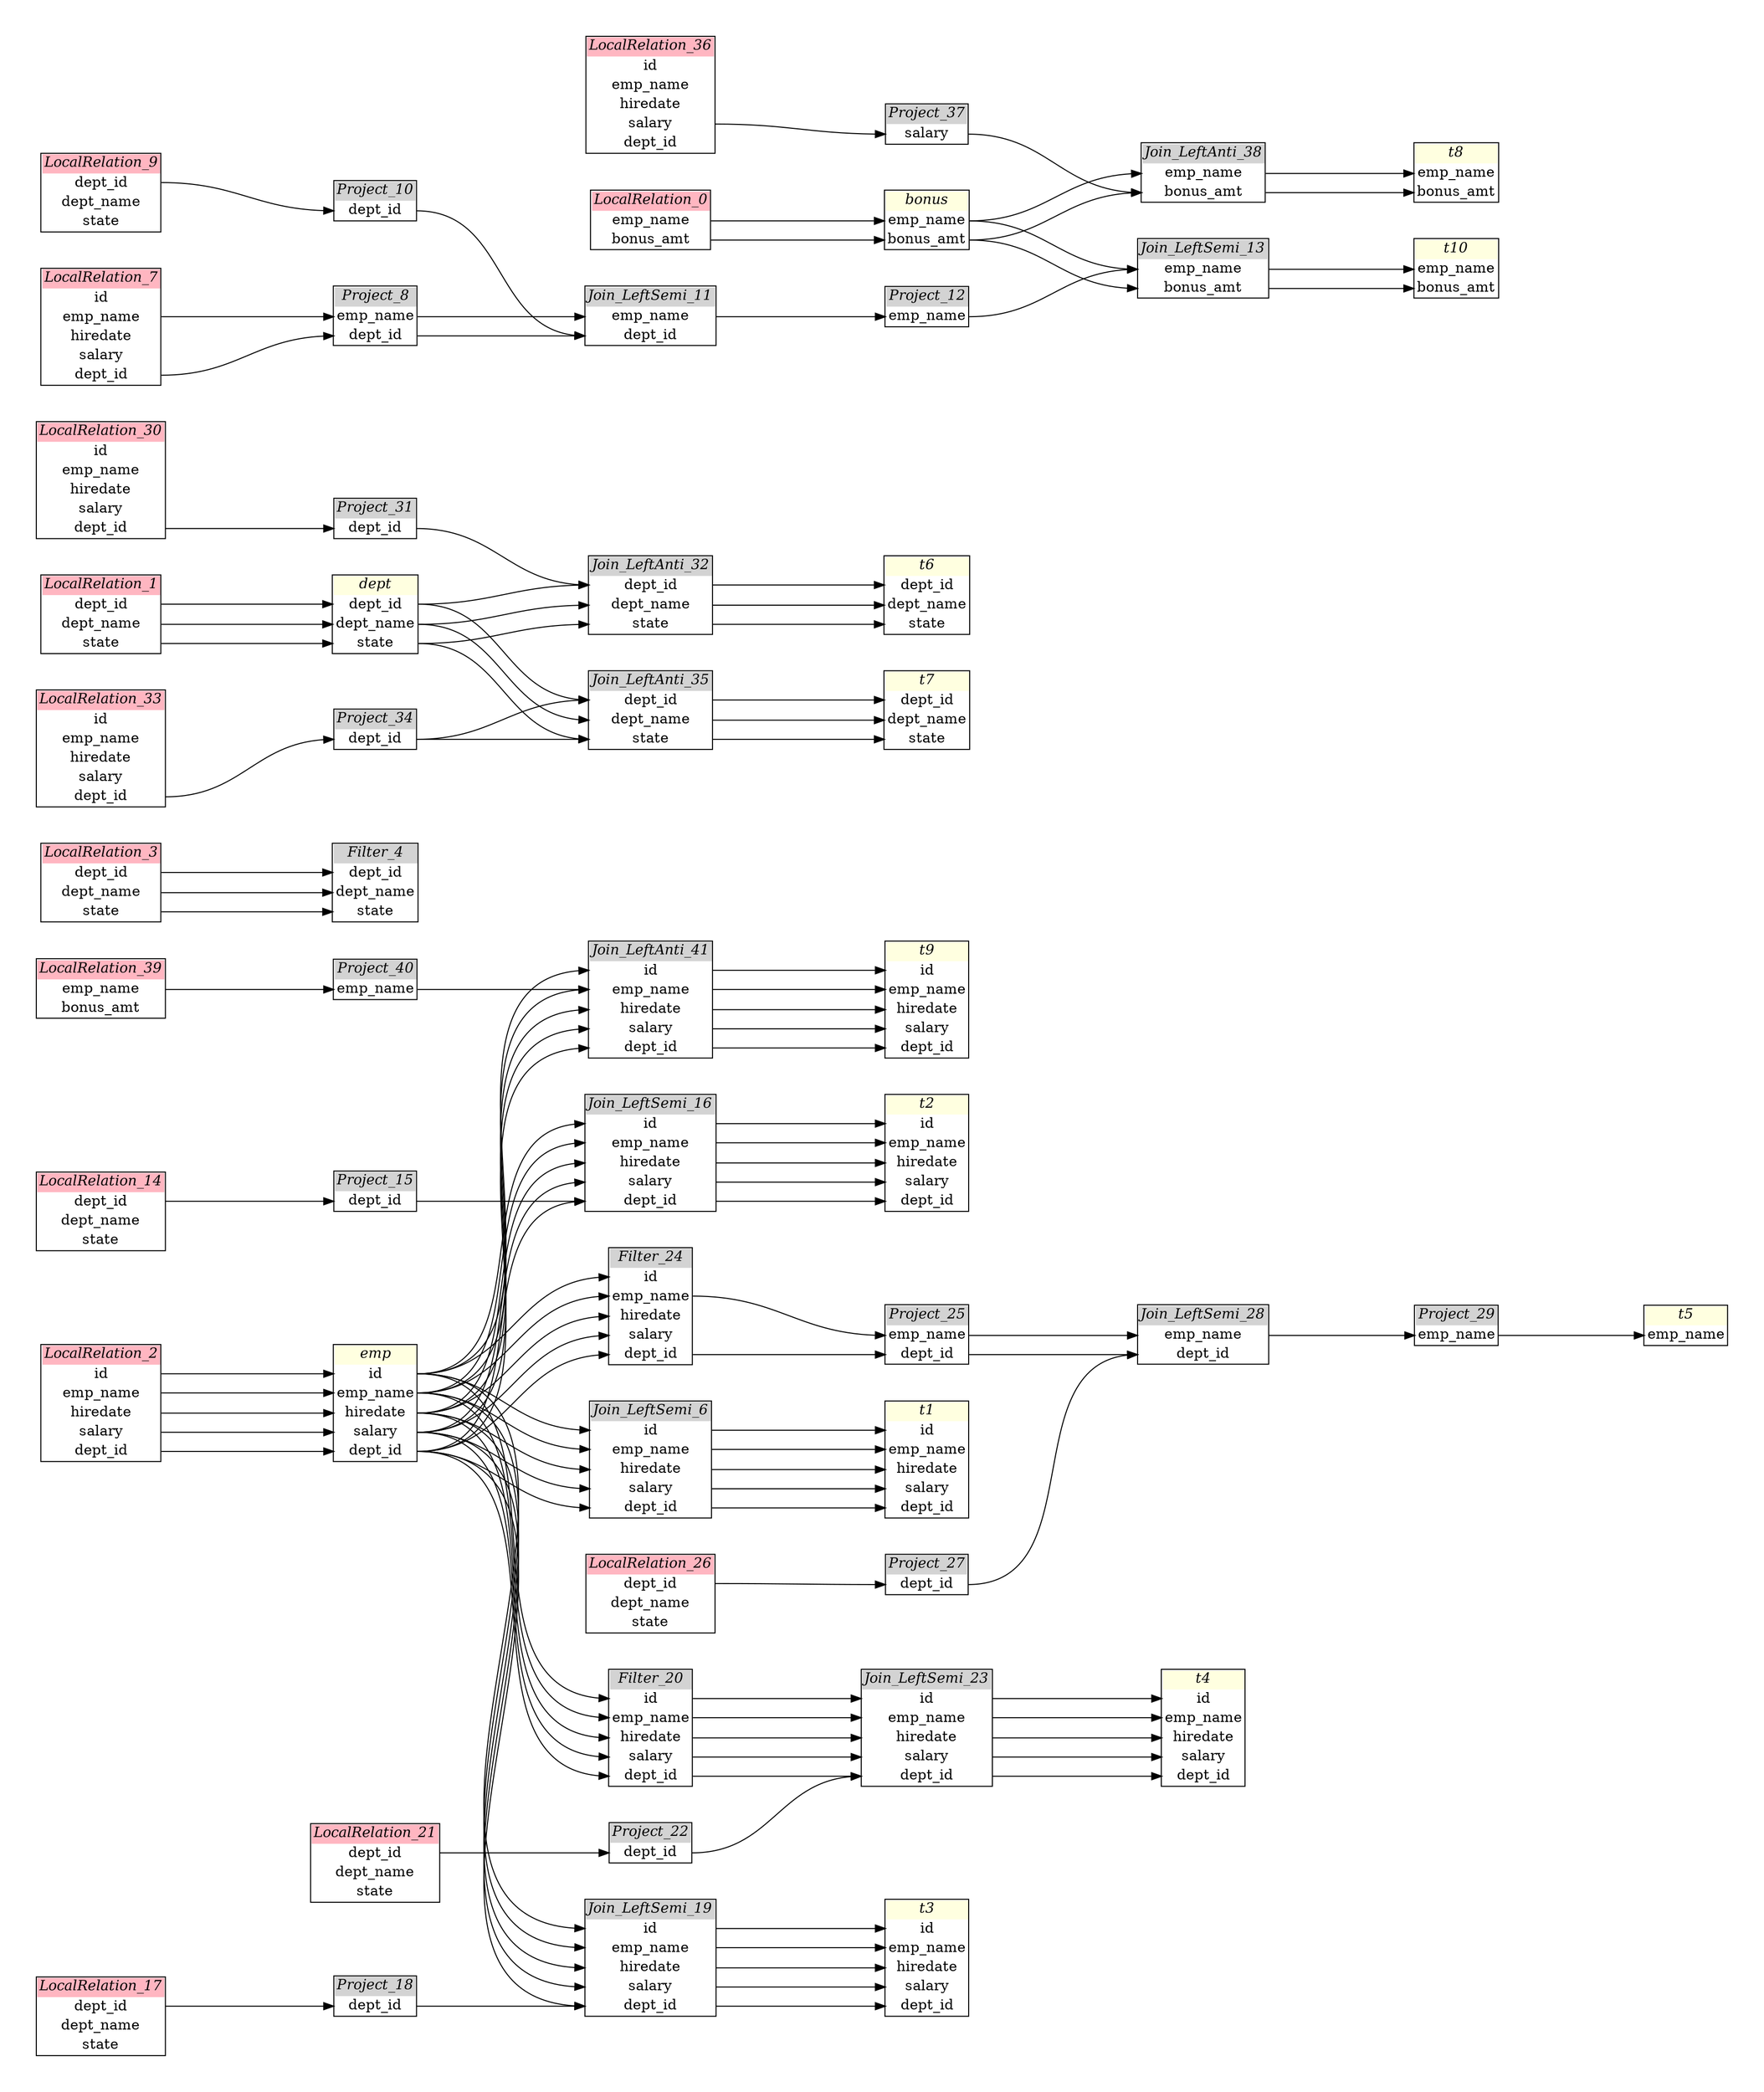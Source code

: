 // Automatically generated by SQLFlowTestSuite


digraph {
  graph [pad="0.5", nodesep="0.5", ranksep="2", fontname="Helvetica"];
  node [shape=plain]
  rankdir=LR;

  
"Filter_20" [label=<
<table border="1" cellborder="0" cellspacing="0">
  <tr><td bgcolor="lightgray" port="nodeName"><i>Filter_20</i></td></tr>
  <tr><td port="0">id</td></tr>
<tr><td port="1">emp_name</td></tr>
<tr><td port="2">hiredate</td></tr>
<tr><td port="3">salary</td></tr>
<tr><td port="4">dept_id</td></tr>
</table>>];
     

"Filter_24" [label=<
<table border="1" cellborder="0" cellspacing="0">
  <tr><td bgcolor="lightgray" port="nodeName"><i>Filter_24</i></td></tr>
  <tr><td port="0">id</td></tr>
<tr><td port="1">emp_name</td></tr>
<tr><td port="2">hiredate</td></tr>
<tr><td port="3">salary</td></tr>
<tr><td port="4">dept_id</td></tr>
</table>>];
     

"Filter_4" [label=<
<table border="1" cellborder="0" cellspacing="0">
  <tr><td bgcolor="lightgray" port="nodeName"><i>Filter_4</i></td></tr>
  <tr><td port="0">dept_id</td></tr>
<tr><td port="1">dept_name</td></tr>
<tr><td port="2">state</td></tr>
</table>>];
     

"Join_LeftAnti_32" [label=<
<table border="1" cellborder="0" cellspacing="0">
  <tr><td bgcolor="lightgray" port="nodeName"><i>Join_LeftAnti_32</i></td></tr>
  <tr><td port="0">dept_id</td></tr>
<tr><td port="1">dept_name</td></tr>
<tr><td port="2">state</td></tr>
</table>>];
     

"Join_LeftAnti_35" [label=<
<table border="1" cellborder="0" cellspacing="0">
  <tr><td bgcolor="lightgray" port="nodeName"><i>Join_LeftAnti_35</i></td></tr>
  <tr><td port="0">dept_id</td></tr>
<tr><td port="1">dept_name</td></tr>
<tr><td port="2">state</td></tr>
</table>>];
     

"Join_LeftAnti_38" [label=<
<table border="1" cellborder="0" cellspacing="0">
  <tr><td bgcolor="lightgray" port="nodeName"><i>Join_LeftAnti_38</i></td></tr>
  <tr><td port="0">emp_name</td></tr>
<tr><td port="1">bonus_amt</td></tr>
</table>>];
     

"Join_LeftAnti_41" [label=<
<table border="1" cellborder="0" cellspacing="0">
  <tr><td bgcolor="lightgray" port="nodeName"><i>Join_LeftAnti_41</i></td></tr>
  <tr><td port="0">id</td></tr>
<tr><td port="1">emp_name</td></tr>
<tr><td port="2">hiredate</td></tr>
<tr><td port="3">salary</td></tr>
<tr><td port="4">dept_id</td></tr>
</table>>];
     

"Join_LeftSemi_11" [label=<
<table border="1" cellborder="0" cellspacing="0">
  <tr><td bgcolor="lightgray" port="nodeName"><i>Join_LeftSemi_11</i></td></tr>
  <tr><td port="0">emp_name</td></tr>
<tr><td port="1">dept_id</td></tr>
</table>>];
     

"Join_LeftSemi_13" [label=<
<table border="1" cellborder="0" cellspacing="0">
  <tr><td bgcolor="lightgray" port="nodeName"><i>Join_LeftSemi_13</i></td></tr>
  <tr><td port="0">emp_name</td></tr>
<tr><td port="1">bonus_amt</td></tr>
</table>>];
     

"Join_LeftSemi_16" [label=<
<table border="1" cellborder="0" cellspacing="0">
  <tr><td bgcolor="lightgray" port="nodeName"><i>Join_LeftSemi_16</i></td></tr>
  <tr><td port="0">id</td></tr>
<tr><td port="1">emp_name</td></tr>
<tr><td port="2">hiredate</td></tr>
<tr><td port="3">salary</td></tr>
<tr><td port="4">dept_id</td></tr>
</table>>];
     

"Join_LeftSemi_19" [label=<
<table border="1" cellborder="0" cellspacing="0">
  <tr><td bgcolor="lightgray" port="nodeName"><i>Join_LeftSemi_19</i></td></tr>
  <tr><td port="0">id</td></tr>
<tr><td port="1">emp_name</td></tr>
<tr><td port="2">hiredate</td></tr>
<tr><td port="3">salary</td></tr>
<tr><td port="4">dept_id</td></tr>
</table>>];
     

"Join_LeftSemi_23" [label=<
<table border="1" cellborder="0" cellspacing="0">
  <tr><td bgcolor="lightgray" port="nodeName"><i>Join_LeftSemi_23</i></td></tr>
  <tr><td port="0">id</td></tr>
<tr><td port="1">emp_name</td></tr>
<tr><td port="2">hiredate</td></tr>
<tr><td port="3">salary</td></tr>
<tr><td port="4">dept_id</td></tr>
</table>>];
     

"Join_LeftSemi_28" [label=<
<table border="1" cellborder="0" cellspacing="0">
  <tr><td bgcolor="lightgray" port="nodeName"><i>Join_LeftSemi_28</i></td></tr>
  <tr><td port="0">emp_name</td></tr>
<tr><td port="1">dept_id</td></tr>
</table>>];
     

"Join_LeftSemi_6" [label=<
<table border="1" cellborder="0" cellspacing="0">
  <tr><td bgcolor="lightgray" port="nodeName"><i>Join_LeftSemi_6</i></td></tr>
  <tr><td port="0">id</td></tr>
<tr><td port="1">emp_name</td></tr>
<tr><td port="2">hiredate</td></tr>
<tr><td port="3">salary</td></tr>
<tr><td port="4">dept_id</td></tr>
</table>>];
     

"LocalRelation_0" [label=<
<table border="1" cellborder="0" cellspacing="0">
  <tr><td bgcolor="lightpink" port="nodeName"><i>LocalRelation_0</i></td></tr>
  <tr><td port="0">emp_name</td></tr>
<tr><td port="1">bonus_amt</td></tr>
</table>>];
     

"LocalRelation_1" [label=<
<table border="1" cellborder="0" cellspacing="0">
  <tr><td bgcolor="lightpink" port="nodeName"><i>LocalRelation_1</i></td></tr>
  <tr><td port="0">dept_id</td></tr>
<tr><td port="1">dept_name</td></tr>
<tr><td port="2">state</td></tr>
</table>>];
     

"LocalRelation_14" [label=<
<table border="1" cellborder="0" cellspacing="0">
  <tr><td bgcolor="lightpink" port="nodeName"><i>LocalRelation_14</i></td></tr>
  <tr><td port="0">dept_id</td></tr>
<tr><td port="1">dept_name</td></tr>
<tr><td port="2">state</td></tr>
</table>>];
     

"LocalRelation_17" [label=<
<table border="1" cellborder="0" cellspacing="0">
  <tr><td bgcolor="lightpink" port="nodeName"><i>LocalRelation_17</i></td></tr>
  <tr><td port="0">dept_id</td></tr>
<tr><td port="1">dept_name</td></tr>
<tr><td port="2">state</td></tr>
</table>>];
     

"LocalRelation_2" [label=<
<table border="1" cellborder="0" cellspacing="0">
  <tr><td bgcolor="lightpink" port="nodeName"><i>LocalRelation_2</i></td></tr>
  <tr><td port="0">id</td></tr>
<tr><td port="1">emp_name</td></tr>
<tr><td port="2">hiredate</td></tr>
<tr><td port="3">salary</td></tr>
<tr><td port="4">dept_id</td></tr>
</table>>];
     

"LocalRelation_21" [label=<
<table border="1" cellborder="0" cellspacing="0">
  <tr><td bgcolor="lightpink" port="nodeName"><i>LocalRelation_21</i></td></tr>
  <tr><td port="0">dept_id</td></tr>
<tr><td port="1">dept_name</td></tr>
<tr><td port="2">state</td></tr>
</table>>];
     

"LocalRelation_26" [label=<
<table border="1" cellborder="0" cellspacing="0">
  <tr><td bgcolor="lightpink" port="nodeName"><i>LocalRelation_26</i></td></tr>
  <tr><td port="0">dept_id</td></tr>
<tr><td port="1">dept_name</td></tr>
<tr><td port="2">state</td></tr>
</table>>];
     

"LocalRelation_3" [label=<
<table border="1" cellborder="0" cellspacing="0">
  <tr><td bgcolor="lightpink" port="nodeName"><i>LocalRelation_3</i></td></tr>
  <tr><td port="0">dept_id</td></tr>
<tr><td port="1">dept_name</td></tr>
<tr><td port="2">state</td></tr>
</table>>];
     

"LocalRelation_30" [label=<
<table border="1" cellborder="0" cellspacing="0">
  <tr><td bgcolor="lightpink" port="nodeName"><i>LocalRelation_30</i></td></tr>
  <tr><td port="0">id</td></tr>
<tr><td port="1">emp_name</td></tr>
<tr><td port="2">hiredate</td></tr>
<tr><td port="3">salary</td></tr>
<tr><td port="4">dept_id</td></tr>
</table>>];
     

"LocalRelation_33" [label=<
<table border="1" cellborder="0" cellspacing="0">
  <tr><td bgcolor="lightpink" port="nodeName"><i>LocalRelation_33</i></td></tr>
  <tr><td port="0">id</td></tr>
<tr><td port="1">emp_name</td></tr>
<tr><td port="2">hiredate</td></tr>
<tr><td port="3">salary</td></tr>
<tr><td port="4">dept_id</td></tr>
</table>>];
     

"LocalRelation_36" [label=<
<table border="1" cellborder="0" cellspacing="0">
  <tr><td bgcolor="lightpink" port="nodeName"><i>LocalRelation_36</i></td></tr>
  <tr><td port="0">id</td></tr>
<tr><td port="1">emp_name</td></tr>
<tr><td port="2">hiredate</td></tr>
<tr><td port="3">salary</td></tr>
<tr><td port="4">dept_id</td></tr>
</table>>];
     

"LocalRelation_39" [label=<
<table border="1" cellborder="0" cellspacing="0">
  <tr><td bgcolor="lightpink" port="nodeName"><i>LocalRelation_39</i></td></tr>
  <tr><td port="0">emp_name</td></tr>
<tr><td port="1">bonus_amt</td></tr>
</table>>];
     

"LocalRelation_7" [label=<
<table border="1" cellborder="0" cellspacing="0">
  <tr><td bgcolor="lightpink" port="nodeName"><i>LocalRelation_7</i></td></tr>
  <tr><td port="0">id</td></tr>
<tr><td port="1">emp_name</td></tr>
<tr><td port="2">hiredate</td></tr>
<tr><td port="3">salary</td></tr>
<tr><td port="4">dept_id</td></tr>
</table>>];
     

"LocalRelation_9" [label=<
<table border="1" cellborder="0" cellspacing="0">
  <tr><td bgcolor="lightpink" port="nodeName"><i>LocalRelation_9</i></td></tr>
  <tr><td port="0">dept_id</td></tr>
<tr><td port="1">dept_name</td></tr>
<tr><td port="2">state</td></tr>
</table>>];
     

"Project_10" [label=<
<table border="1" cellborder="0" cellspacing="0">
  <tr><td bgcolor="lightgray" port="nodeName"><i>Project_10</i></td></tr>
  <tr><td port="0">dept_id</td></tr>
</table>>];
     

"Project_12" [label=<
<table border="1" cellborder="0" cellspacing="0">
  <tr><td bgcolor="lightgray" port="nodeName"><i>Project_12</i></td></tr>
  <tr><td port="0">emp_name</td></tr>
</table>>];
     

"Project_15" [label=<
<table border="1" cellborder="0" cellspacing="0">
  <tr><td bgcolor="lightgray" port="nodeName"><i>Project_15</i></td></tr>
  <tr><td port="0">dept_id</td></tr>
</table>>];
     

"Project_18" [label=<
<table border="1" cellborder="0" cellspacing="0">
  <tr><td bgcolor="lightgray" port="nodeName"><i>Project_18</i></td></tr>
  <tr><td port="0">dept_id</td></tr>
</table>>];
     

"Project_22" [label=<
<table border="1" cellborder="0" cellspacing="0">
  <tr><td bgcolor="lightgray" port="nodeName"><i>Project_22</i></td></tr>
  <tr><td port="0">dept_id</td></tr>
</table>>];
     

"Project_25" [label=<
<table border="1" cellborder="0" cellspacing="0">
  <tr><td bgcolor="lightgray" port="nodeName"><i>Project_25</i></td></tr>
  <tr><td port="0">emp_name</td></tr>
<tr><td port="1">dept_id</td></tr>
</table>>];
     

"Project_27" [label=<
<table border="1" cellborder="0" cellspacing="0">
  <tr><td bgcolor="lightgray" port="nodeName"><i>Project_27</i></td></tr>
  <tr><td port="0">dept_id</td></tr>
</table>>];
     

"Project_29" [label=<
<table border="1" cellborder="0" cellspacing="0">
  <tr><td bgcolor="lightgray" port="nodeName"><i>Project_29</i></td></tr>
  <tr><td port="0">emp_name</td></tr>
</table>>];
     

"Project_31" [label=<
<table border="1" cellborder="0" cellspacing="0">
  <tr><td bgcolor="lightgray" port="nodeName"><i>Project_31</i></td></tr>
  <tr><td port="0">dept_id</td></tr>
</table>>];
     

"Project_34" [label=<
<table border="1" cellborder="0" cellspacing="0">
  <tr><td bgcolor="lightgray" port="nodeName"><i>Project_34</i></td></tr>
  <tr><td port="0">dept_id</td></tr>
</table>>];
     

"Project_37" [label=<
<table border="1" cellborder="0" cellspacing="0">
  <tr><td bgcolor="lightgray" port="nodeName"><i>Project_37</i></td></tr>
  <tr><td port="0">salary</td></tr>
</table>>];
     

"Project_40" [label=<
<table border="1" cellborder="0" cellspacing="0">
  <tr><td bgcolor="lightgray" port="nodeName"><i>Project_40</i></td></tr>
  <tr><td port="0">emp_name</td></tr>
</table>>];
     

"Project_8" [label=<
<table border="1" cellborder="0" cellspacing="0">
  <tr><td bgcolor="lightgray" port="nodeName"><i>Project_8</i></td></tr>
  <tr><td port="0">emp_name</td></tr>
<tr><td port="1">dept_id</td></tr>
</table>>];
     

"bonus" [label=<
<table border="1" cellborder="0" cellspacing="0">
  <tr><td bgcolor="lightyellow" port="nodeName"><i>bonus</i></td></tr>
  <tr><td port="0">emp_name</td></tr>
<tr><td port="1">bonus_amt</td></tr>
</table>>];
     

"dept" [label=<
<table border="1" cellborder="0" cellspacing="0">
  <tr><td bgcolor="lightyellow" port="nodeName"><i>dept</i></td></tr>
  <tr><td port="0">dept_id</td></tr>
<tr><td port="1">dept_name</td></tr>
<tr><td port="2">state</td></tr>
</table>>];
     

"emp" [label=<
<table border="1" cellborder="0" cellspacing="0">
  <tr><td bgcolor="lightyellow" port="nodeName"><i>emp</i></td></tr>
  <tr><td port="0">id</td></tr>
<tr><td port="1">emp_name</td></tr>
<tr><td port="2">hiredate</td></tr>
<tr><td port="3">salary</td></tr>
<tr><td port="4">dept_id</td></tr>
</table>>];
     

"t1" [label=<
<table border="1" cellborder="0" cellspacing="0">
  <tr><td bgcolor="lightyellow" port="nodeName"><i>t1</i></td></tr>
  <tr><td port="0">id</td></tr>
<tr><td port="1">emp_name</td></tr>
<tr><td port="2">hiredate</td></tr>
<tr><td port="3">salary</td></tr>
<tr><td port="4">dept_id</td></tr>
</table>>];
     

"t10" [label=<
<table border="1" cellborder="0" cellspacing="0">
  <tr><td bgcolor="lightyellow" port="nodeName"><i>t10</i></td></tr>
  <tr><td port="0">emp_name</td></tr>
<tr><td port="1">bonus_amt</td></tr>
</table>>];
     

"t2" [label=<
<table border="1" cellborder="0" cellspacing="0">
  <tr><td bgcolor="lightyellow" port="nodeName"><i>t2</i></td></tr>
  <tr><td port="0">id</td></tr>
<tr><td port="1">emp_name</td></tr>
<tr><td port="2">hiredate</td></tr>
<tr><td port="3">salary</td></tr>
<tr><td port="4">dept_id</td></tr>
</table>>];
     

"t3" [label=<
<table border="1" cellborder="0" cellspacing="0">
  <tr><td bgcolor="lightyellow" port="nodeName"><i>t3</i></td></tr>
  <tr><td port="0">id</td></tr>
<tr><td port="1">emp_name</td></tr>
<tr><td port="2">hiredate</td></tr>
<tr><td port="3">salary</td></tr>
<tr><td port="4">dept_id</td></tr>
</table>>];
     

"t4" [label=<
<table border="1" cellborder="0" cellspacing="0">
  <tr><td bgcolor="lightyellow" port="nodeName"><i>t4</i></td></tr>
  <tr><td port="0">id</td></tr>
<tr><td port="1">emp_name</td></tr>
<tr><td port="2">hiredate</td></tr>
<tr><td port="3">salary</td></tr>
<tr><td port="4">dept_id</td></tr>
</table>>];
     

"t5" [label=<
<table border="1" cellborder="0" cellspacing="0">
  <tr><td bgcolor="lightyellow" port="nodeName"><i>t5</i></td></tr>
  <tr><td port="0">emp_name</td></tr>
</table>>];
     

"t6" [label=<
<table border="1" cellborder="0" cellspacing="0">
  <tr><td bgcolor="lightyellow" port="nodeName"><i>t6</i></td></tr>
  <tr><td port="0">dept_id</td></tr>
<tr><td port="1">dept_name</td></tr>
<tr><td port="2">state</td></tr>
</table>>];
     

"t7" [label=<
<table border="1" cellborder="0" cellspacing="0">
  <tr><td bgcolor="lightyellow" port="nodeName"><i>t7</i></td></tr>
  <tr><td port="0">dept_id</td></tr>
<tr><td port="1">dept_name</td></tr>
<tr><td port="2">state</td></tr>
</table>>];
     

"t8" [label=<
<table border="1" cellborder="0" cellspacing="0">
  <tr><td bgcolor="lightyellow" port="nodeName"><i>t8</i></td></tr>
  <tr><td port="0">emp_name</td></tr>
<tr><td port="1">bonus_amt</td></tr>
</table>>];
     

"t9" [label=<
<table border="1" cellborder="0" cellspacing="0">
  <tr><td bgcolor="lightyellow" port="nodeName"><i>t9</i></td></tr>
  <tr><td port="0">id</td></tr>
<tr><td port="1">emp_name</td></tr>
<tr><td port="2">hiredate</td></tr>
<tr><td port="3">salary</td></tr>
<tr><td port="4">dept_id</td></tr>
</table>>];
     
  "Filter_20":0 -> "Join_LeftSemi_23":0;
"Filter_20":1 -> "Join_LeftSemi_23":1;
"Filter_20":2 -> "Join_LeftSemi_23":2;
"Filter_20":3 -> "Join_LeftSemi_23":3;
"Filter_20":4 -> "Join_LeftSemi_23":4;
"Filter_24":1 -> "Project_25":0;
"Filter_24":4 -> "Project_25":1;
"Join_LeftAnti_32":0 -> "t6":0;
"Join_LeftAnti_32":1 -> "t6":1;
"Join_LeftAnti_32":2 -> "t6":2;
"Join_LeftAnti_35":0 -> "t7":0;
"Join_LeftAnti_35":1 -> "t7":1;
"Join_LeftAnti_35":2 -> "t7":2;
"Join_LeftAnti_38":0 -> "t8":0;
"Join_LeftAnti_38":1 -> "t8":1;
"Join_LeftAnti_41":0 -> "t9":0;
"Join_LeftAnti_41":1 -> "t9":1;
"Join_LeftAnti_41":2 -> "t9":2;
"Join_LeftAnti_41":3 -> "t9":3;
"Join_LeftAnti_41":4 -> "t9":4;
"Join_LeftSemi_11":0 -> "Project_12":0;
"Join_LeftSemi_13":0 -> "t10":0;
"Join_LeftSemi_13":1 -> "t10":1;
"Join_LeftSemi_16":0 -> "t2":0;
"Join_LeftSemi_16":1 -> "t2":1;
"Join_LeftSemi_16":2 -> "t2":2;
"Join_LeftSemi_16":3 -> "t2":3;
"Join_LeftSemi_16":4 -> "t2":4;
"Join_LeftSemi_19":0 -> "t3":0;
"Join_LeftSemi_19":1 -> "t3":1;
"Join_LeftSemi_19":2 -> "t3":2;
"Join_LeftSemi_19":3 -> "t3":3;
"Join_LeftSemi_19":4 -> "t3":4;
"Join_LeftSemi_23":0 -> "t4":0;
"Join_LeftSemi_23":1 -> "t4":1;
"Join_LeftSemi_23":2 -> "t4":2;
"Join_LeftSemi_23":3 -> "t4":3;
"Join_LeftSemi_23":4 -> "t4":4;
"Join_LeftSemi_28":0 -> "Project_29":0;
"Join_LeftSemi_6":0 -> "t1":0;
"Join_LeftSemi_6":1 -> "t1":1;
"Join_LeftSemi_6":2 -> "t1":2;
"Join_LeftSemi_6":3 -> "t1":3;
"Join_LeftSemi_6":4 -> "t1":4;
"LocalRelation_0":0 -> "bonus":0;
"LocalRelation_0":1 -> "bonus":1;
"LocalRelation_1":0 -> "dept":0;
"LocalRelation_1":1 -> "dept":1;
"LocalRelation_1":2 -> "dept":2;
"LocalRelation_14":0 -> "Project_15":0;
"LocalRelation_17":0 -> "Project_18":0;
"LocalRelation_2":0 -> "emp":0;
"LocalRelation_2":1 -> "emp":1;
"LocalRelation_2":2 -> "emp":2;
"LocalRelation_2":3 -> "emp":3;
"LocalRelation_2":4 -> "emp":4;
"LocalRelation_21":0 -> "Project_22":0;
"LocalRelation_26":0 -> "Project_27":0;
"LocalRelation_3":0 -> "Filter_4":0;
"LocalRelation_3":1 -> "Filter_4":1;
"LocalRelation_3":2 -> "Filter_4":2;
"LocalRelation_30":4 -> "Project_31":0;
"LocalRelation_33":4 -> "Project_34":0;
"LocalRelation_36":3 -> "Project_37":0;
"LocalRelation_39":0 -> "Project_40":0;
"LocalRelation_7":1 -> "Project_8":0;
"LocalRelation_7":4 -> "Project_8":1;
"LocalRelation_9":0 -> "Project_10":0;
"Project_10":0 -> "Join_LeftSemi_11":1;
"Project_12":0 -> "Join_LeftSemi_13":0;
"Project_15":0 -> "Join_LeftSemi_16":4;
"Project_18":0 -> "Join_LeftSemi_19":4;
"Project_22":0 -> "Join_LeftSemi_23":4;
"Project_25":0 -> "Join_LeftSemi_28":0;
"Project_25":1 -> "Join_LeftSemi_28":1;
"Project_27":0 -> "Join_LeftSemi_28":1;
"Project_29":0 -> "t5":0;
"Project_31":0 -> "Join_LeftAnti_32":0;
"Project_34":0 -> "Join_LeftAnti_35":0;
"Project_34":0 -> "Join_LeftAnti_35":2;
"Project_37":0 -> "Join_LeftAnti_38":1;
"Project_40":0 -> "Join_LeftAnti_41":1;
"Project_8":0 -> "Join_LeftSemi_11":0;
"Project_8":1 -> "Join_LeftSemi_11":1;
"bonus":0 -> "Join_LeftAnti_38":0;
"bonus":0 -> "Join_LeftSemi_13":0;
"bonus":1 -> "Join_LeftAnti_38":1;
"bonus":1 -> "Join_LeftSemi_13":1;
"dept":0 -> "Join_LeftAnti_32":0;
"dept":0 -> "Join_LeftAnti_35":0;
"dept":1 -> "Join_LeftAnti_32":1;
"dept":1 -> "Join_LeftAnti_35":1;
"dept":2 -> "Join_LeftAnti_32":2;
"dept":2 -> "Join_LeftAnti_35":2;
"emp":0 -> "Filter_20":0;
"emp":0 -> "Filter_24":0;
"emp":0 -> "Join_LeftAnti_41":0;
"emp":0 -> "Join_LeftSemi_16":0;
"emp":0 -> "Join_LeftSemi_19":0;
"emp":0 -> "Join_LeftSemi_6":0;
"emp":1 -> "Filter_20":1;
"emp":1 -> "Filter_24":1;
"emp":1 -> "Join_LeftAnti_41":1;
"emp":1 -> "Join_LeftSemi_16":1;
"emp":1 -> "Join_LeftSemi_19":1;
"emp":1 -> "Join_LeftSemi_6":1;
"emp":2 -> "Filter_20":2;
"emp":2 -> "Filter_24":2;
"emp":2 -> "Join_LeftAnti_41":2;
"emp":2 -> "Join_LeftSemi_16":2;
"emp":2 -> "Join_LeftSemi_19":2;
"emp":2 -> "Join_LeftSemi_6":2;
"emp":3 -> "Filter_20":3;
"emp":3 -> "Filter_24":3;
"emp":3 -> "Join_LeftAnti_41":3;
"emp":3 -> "Join_LeftSemi_16":3;
"emp":3 -> "Join_LeftSemi_19":3;
"emp":3 -> "Join_LeftSemi_6":3;
"emp":4 -> "Filter_20":4;
"emp":4 -> "Filter_24":4;
"emp":4 -> "Join_LeftAnti_41":4;
"emp":4 -> "Join_LeftSemi_16":4;
"emp":4 -> "Join_LeftSemi_19":4;
"emp":4 -> "Join_LeftSemi_6":4;
}
       